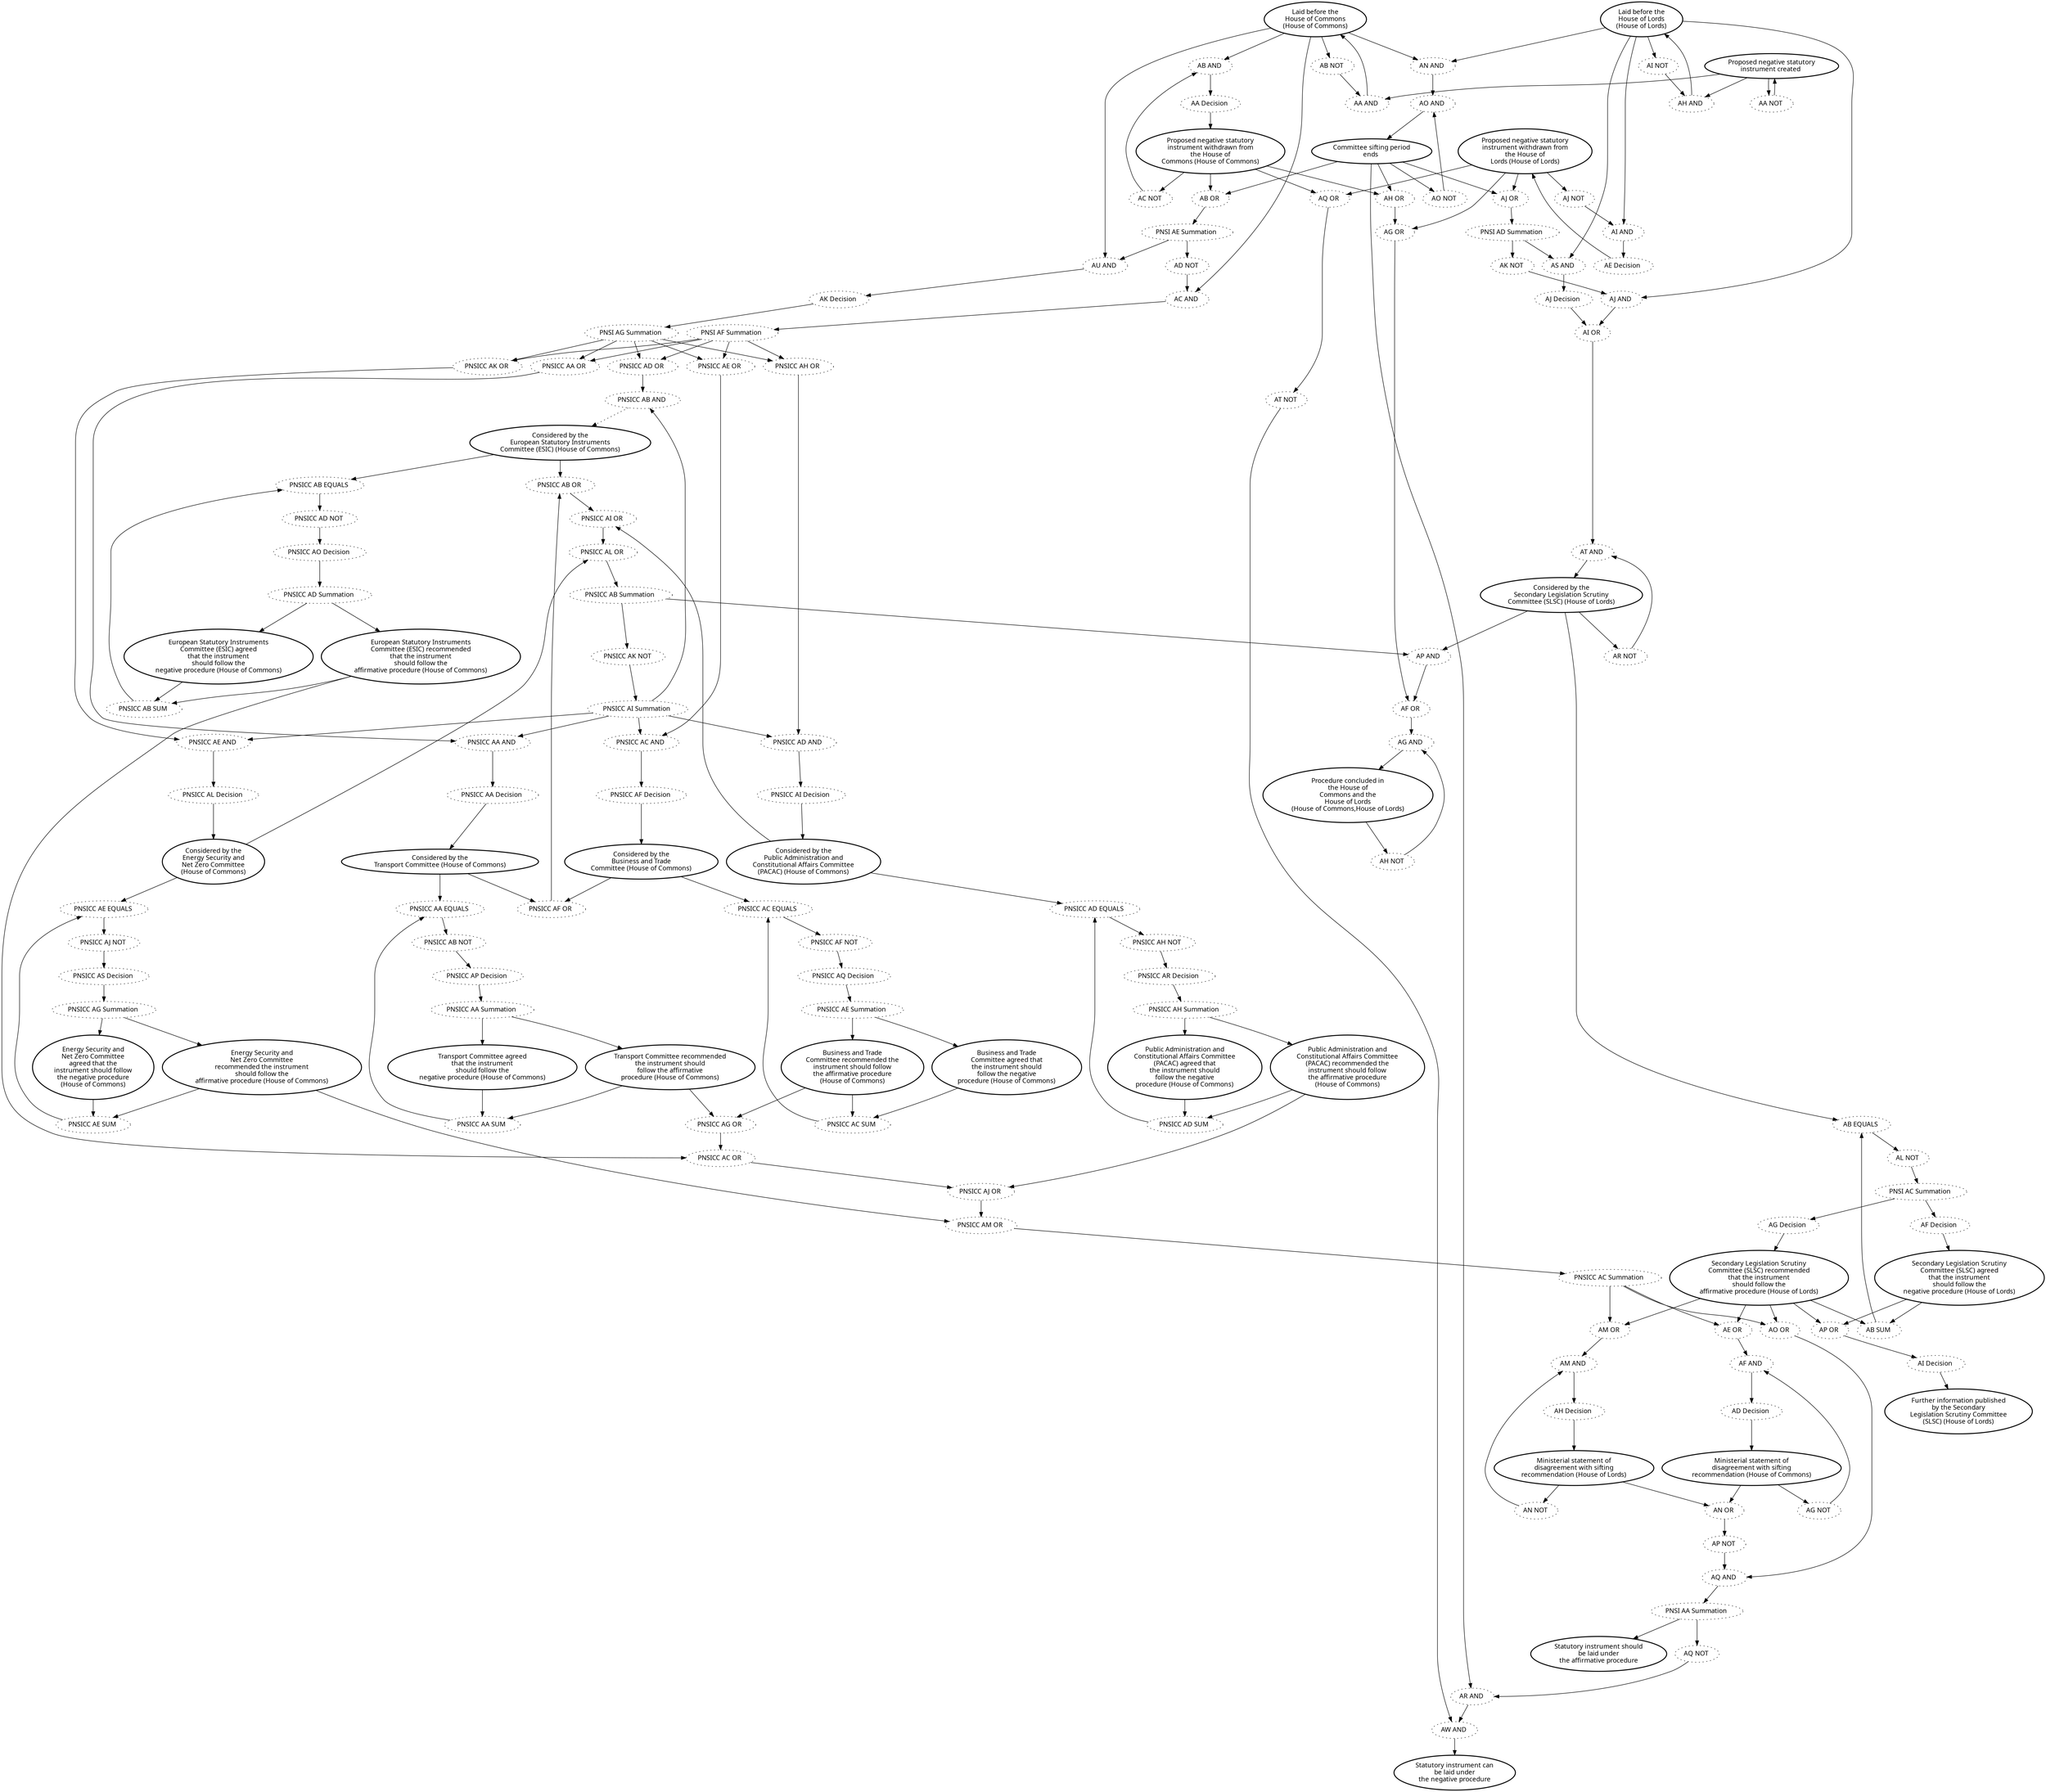 digraph{graph[fontname="calibri"];node[fontname="calibri"];edge[fontname="calibri"];edge [style=solid, color=black];"4"->"283"[label=""];edge[style=solid, color=black];edge [style=solid, color=black];"4"->"326"[label=""];edge[style=solid, color=black];edge [style=solid, color=black];"4"->"539"[label=""];edge[style=solid, color=black];edge [style=solid, color=black];"4"->"540"[label=""];edge[style=solid, color=black];edge [style=solid, color=black];"4"->"333"[label=""];edge[style=solid, color=black];edge [style=solid, color=black];"12"->"326"[label=""];edge[style=solid, color=black];edge [style=solid, color=black];"12"->"306"[label=""];edge[style=solid, color=black];edge [style=solid, color=black];"12"->"307"[label=""];edge[style=solid, color=black];edge [style=solid, color=black];"12"->"310"[label=""];edge[style=solid, color=black];edge [style=solid, color=black];"12"->"331"[label=""];edge[style=solid, color=black];edge [style=solid, color=black];"19"->"299"[label=""];edge[style=solid, color=black];edge [style=solid, color=black];"19"->"1045"[label=""];edge[style=solid, color=black];edge [style=solid, color=black];"19"->"407"[label=""];edge[style=solid, color=black];edge [style=solid, color=black];"65"->"3999"[label=""];edge[style=solid, color=black];edge [style=solid, color=black];"66"->"3999"[label=""];edge[style=solid, color=black];edge [style=solid, color=black];"66"->"3993"[label=""];edge[style=solid, color=black];edge [style=solid, color=black];"71"->"286"[label=""];edge[style=solid, color=black];edge [style=solid, color=black];"71"->"304"[label=""];edge[style=solid, color=black];edge [style=solid, color=black];"71"->"328"[label=""];edge[style=solid, color=black];edge [style=solid, color=black];"71"->"313"[label=""];edge[style=solid, color=black];edge [style=solid, color=black];"71"->"330"[label=""];edge[style=solid, color=black];edge [style=solid, color=black];"81"->"295"[label=""];edge[style=solid, color=black];edge [style=solid, color=black];"81"->"322"[label=""];edge[style=solid, color=black];edge [style=solid, color=black];"81"->"418"[label=""];edge[style=solid, color=black];edge [style=solid, color=black];"81"->"1014"[label=""];edge[style=solid, color=black];edge [style=solid, color=black];"81"->"419"[label=""];edge[style=solid, color=black];edge [style=solid, color=black];"93"->"4000"[label=""];edge[style=solid, color=black];edge [style=solid, color=black];"93"->"3992"[label=""];edge[style=solid, color=black];edge [style=solid, color=black];"98"->"1014"[label=""];edge[style=solid, color=black];edge [style=solid, color=black];"98"->"419"[label=""];edge[style=solid, color=black];edge [style=solid, color=black];"99"->"305"[label=""];edge[style=solid, color=black];edge [style=solid, color=black];"99"->"538"[label=""];edge[style=solid, color=black];edge [style=solid, color=black];"99"->"542"[label=""];edge[style=solid, color=black];edge [style=solid, color=black];"108"->"303"[label=""];edge[style=solid, color=black];edge [style=solid, color=black];"108"->"308"[label=""];edge[style=solid, color=black];edge [style=solid, color=black];"108"->"313"[label=""];edge[style=solid, color=black];edge [style=solid, color=black];"108"->"420"[label=""];edge[style=solid, color=black];edge [style=solid, color=black];"109"->"282"[label=""];edge[style=solid, color=black];edge [style=solid, color=black];"109"->"304"[label=""];edge[style=solid, color=black];edge [style=solid, color=black];"109"->"286"[label=""];edge[style=solid, color=black];edge [style=solid, color=black];"109"->"420"[label=""];edge[style=solid, color=black];edge [style=solid, color=black];"111"->"301"[label=""];edge[style=solid, color=black];edge [style=solid, color=black];"113"->"297"[label=""];edge[style=solid, color=black];edge [style=solid, color=black];"113"->"417"[label=""];edge[style=solid, color=black];edge [style=solid, color=black];"114"->"325"[label=""];edge[style=solid, color=black];edge [style=solid, color=black];"114"->"417"[label=""];edge[style=solid, color=black];edge [style=solid, color=black];"281"->"109"[label=""];edge[style=solid, color=black];edge [style=solid, color=black];"282"->"540"[label=""];edge[style=solid, color=black];edge [style=solid, color=black];"283"->"3821"[label=""];edge[style=solid, color=black];edge [style=solid, color=black];"284"->"283"[label=""];edge[style=solid, color=black];edge [style=solid, color=black];"286"->"3186"[label=""];edge[style=solid, color=black];edge [style=solid, color=black];"295"->"296"[label=""];edge[style=solid, color=black];edge [style=solid, color=black];"296"->"298"[label=""];edge[style=solid, color=black];edge [style=solid, color=black];"297"->"296"[label=""];edge[style=solid, color=black];edge [style=solid, color=black];"298"->"113"[label=""];edge[style=solid, color=black];edge [style=solid, color=black];"299"->"302"[label=""];edge[style=solid, color=black];edge [style=solid, color=black];"300"->"111"[label=""];edge[style=solid, color=black];edge [style=solid, color=black];"301"->"300"[label=""];edge[style=solid, color=black];edge [style=solid, color=black];"302"->"300"[label=""];edge[style=solid, color=black];edge [style=solid, color=black];"303"->"302"[label=""];edge[style=solid, color=black];edge [style=solid, color=black];"304"->"303"[label=""];edge[style=solid, color=black];edge [style=solid, color=black];"305"->"12"[label=""];edge[style=solid, color=black];edge [style=solid, color=black];"306"->"305"[label=""];edge[style=solid, color=black];edge [style=solid, color=black];"307"->"309"[label=""];edge[style=solid, color=black];edge [style=solid, color=black];"308"->"307"[label=""];edge[style=solid, color=black];edge [style=solid, color=black];"309"->"108"[label=""];edge[style=solid, color=black];edge [style=solid, color=black];"310"->"312"[label=""];edge[style=solid, color=black];edge [style=solid, color=black];"311"->"310"[label=""];edge[style=solid, color=black];edge [style=solid, color=black];"312"->"332"[label=""];edge[style=solid, color=black];edge [style=solid, color=black];"313"->"3187"[label=""];edge[style=solid, color=black];edge [style=solid, color=black];"316"->"3068"[label=""];edge[style=solid, color=black];edge [style=solid, color=black];"320"->"98"[label=""];edge[style=solid, color=black];edge [style=solid, color=black];"321"->"81"[label=""];edge[style=solid, color=black];edge [style=solid, color=black];"322"->"323"[label=""];edge[style=solid, color=black];edge [style=solid, color=black];"323"->"324"[label=""];edge[style=solid, color=black];edge [style=solid, color=black];"324"->"114"[label=""];edge[style=solid, color=black];edge [style=solid, color=black];"325"->"323"[label=""];edge[style=solid, color=black];edge [style=solid, color=black];"326"->"327"[label=""];edge[style=solid, color=black];edge [style=solid, color=black];"327"->"71"[label=""];edge[style=solid, color=black];edge [style=solid, color=black];"328"->"327"[label=""];edge[style=solid, color=black];edge [style=solid, color=black];"329"->"2834"[label=""];edge[style=solid, color=black];edge [style=solid, color=black];"330"->"335"[label=""];edge[style=solid, color=black];edge [style=solid, color=black];"331"->"490"[label=""];edge[style=solid, color=black];edge [style=solid, color=black];"332"->"19"[label=""];edge[style=solid, color=black];edge [style=solid, color=black];"333"->"491"[label=""];edge[style=solid, color=black];edge [style=solid, color=black];"335"->"2833"[label=""];edge[style=solid, color=black];edge [style=solid, color=black];"405"->"329"[label=""];edge[style=solid, color=black];edge [style=solid, color=black];"406"->"330"[label=""];edge[style=solid, color=black];edge [style=solid, color=black];"407"->"332"[label=""];edge[style=solid, color=black];edge [style=solid, color=black];"409"->"335"[label=""];edge[style=solid, color=black];edge [style=solid, color=black];"417"->"405"[label=""];edge[style=solid, color=black];edge [style=solid, color=black];"418"->"329"[label=""];edge[style=solid, color=black];edge [style=solid, color=black];"419"->"489"[label=""];edge[style=solid, color=black];edge [style=solid, color=black];"420"->"409"[label=""];edge[style=solid, color=black];edge [style=solid, color=black];"489"->"224"[label=""];edge[style=solid, color=black];edge [style=solid, color=black];"490"->"312"[label=""];edge[style=solid, color=black];edge [style=solid, color=black];"491"->"3822"[label=""];edge[style=solid, color=black];edge [style=solid, color=black];"538"->"4"[label=""];edge[style=solid, color=black];edge [style=solid, color=black];"539"->"538"[label=""];edge[style=solid, color=black];edge [style=solid, color=black];"540"->"281"[label=""];edge[style=solid, color=black];edge [style=solid, color=black];"542"->"99"[label=""];edge[style=solid, color=black];edge [style=solid, color=black];"1014"->"1045"[label=""];edge[style=solid, color=black];edge [style=solid, color=black];"1045"->"316"[label=""];edge[style=solid, color=black];edge [style=solid, color=black];"2834"->"2832"[label=""];edge[style=solid, color=black];edge [style=solid, color=black];"2834"->"406"[label=""];edge[style=solid, color=black];edge [style=solid, color=black];"2901"->"4015"[label=""];edge[style=solid, color=black];edge [style=solid, color=black];"2901"->"4009"[label=""];edge[style=solid, color=black];edge [style=solid, color=black];"3068"->"320"[label=""];edge[style=solid, color=black];edge [style=solid, color=black];"3068"->"321"[label=""];edge[style=solid, color=black];edge [style=solid, color=black];"3186"->"284"[label=""];edge[style=solid, color=black];edge [style=solid, color=black];"3186"->"333"[label=""];edge[style=solid, color=black];edge [style=solid, color=black];"3187"->"311"[label=""];edge[style=solid, color=black];edge [style=solid, color=black];"3187"->"331"[label=""];edge[style=solid, color=black];edge [style=solid, color=black];"3821"->"3994"[label=""];edge[style=solid, color=black];edge [style=solid, color=black];"3821"->"3978"[label=""];edge[style=solid, color=black];edge [style=solid, color=black];"3821"->"4014"[label=""];edge[style=solid, color=black];edge [style=solid, color=black];"3821"->"4102"[label=""];edge[style=solid, color=black];edge [style=solid, color=black];"3821"->"4120"[label=""];edge[style=solid, color=black];edge [style=solid, color=black];"3822"->"3994"[label=""];edge[style=solid, color=black];edge [style=solid, color=black];"3822"->"3978"[label=""];edge[style=solid, color=black];edge [style=solid, color=black];"3822"->"4014"[label=""];edge[style=solid, color=black];edge [style=solid, color=black];"3822"->"4102"[label=""];edge[style=solid, color=black];edge [style=solid, color=black];"3822"->"4120"[label=""];edge[style=solid, color=black];edge [style=solid, color=black];"3977"->"3981"[label=""];edge[style=solid, color=black];edge [style=solid, color=black];"3978"->"3977"[label=""];edge[style=solid, color=black];edge [style=solid, color=black];"3979"->"3980"[label=""];edge[style=solid, color=black];edge [style=solid, color=black];"3980"->"3985"[label=""];edge[style=solid, color=black];edge [style=solid, color=black];"3981"->"3988"[label=""];edge[style=solid, color=black];edge [style=solid, color=black];"3985"->"4241"[label=""];edge[style=solid, color=black];edge [style=solid, color=black];"3986"->"3989"[label=""];edge[style=solid, color=black];edge [style=solid, color=black];"3986"->"3990"[label=""];edge[style=solid, color=black];edge [style=solid, color=black];"3987"->"299"[label=""];edge[style=solid, color=black];edge [style=solid, color=black];"3987"->"4245"[label=""];edge[style=solid, color=black];edge [style=solid, color=black];"3988"->"3980"[label=""];edge[style=solid, color=black];edge [style=solid, color=black];"3988"->"4015"[label=""];edge[style=solid, color=black];edge [style=solid, color=black];"3989"->"3979"[label=""];edge[style=solid, color=black];edge [style=solid, color=black];"3990"->"3979"[label=""];edge[style=solid, color=black];edge [style=solid, color=black];"3990"->"4016"[label=""];edge[style=solid, color=black];edge [style=dotted, color=black];"3991"->"93"[label=""];edge[style=solid, color=black];edge [style=solid, color=black];"3992"->"4115"[label=""];edge[style=solid, color=black];edge [style=solid, color=black];"3993"->"4116"[label=""];edge[style=solid, color=black];edge [style=solid, color=black];"3994"->"3991"[label=""];edge[style=solid, color=black];edge [style=solid, color=black];"3996"->"4240"[label=""];edge[style=solid, color=black];edge [style=solid, color=black];"3999"->"4000"[label=""];edge[style=solid, color=black];edge [style=solid, color=black];"4000"->"3996"[label=""];edge[style=solid, color=black];edge [style=solid, color=black];"4001"->"65"[label=""];edge[style=solid, color=black];edge [style=solid, color=black];"4001"->"66"[label=""];edge[style=solid, color=black];edge [style=solid, color=black];"4002"->"295"[label=""];edge[style=solid, color=black];edge [style=solid, color=black];"4002"->"322"[label=""];edge[style=solid, color=black];edge [style=solid, color=black];"4002"->"418"[label=""];edge[style=solid, color=black];edge [style=solid, color=black];"4004"->"4242"[label=""];edge[style=solid, color=black];edge [style=solid, color=black];"4005"->"4006"[label=""];edge[style=solid, color=black];edge [style=solid, color=black];"4006"->"2901"[label=""];edge[style=solid, color=black];edge [style=solid, color=black];"4009"->"4004"[label=""];edge[style=solid, color=black];edge [style=solid, color=black];"4010"->"4009"[label=""];edge[style=solid, color=black];edge [style=solid, color=black];"4011"->"4012"[label=""];edge[style=solid, color=black];edge [style=solid, color=black];"4011"->"4013"[label=""];edge[style=solid, color=black];edge [style=solid, color=black];"4012"->"4010"[label=""];edge[style=solid, color=black];edge [style=solid, color=black];"4013"->"4010"[label=""];edge[style=solid, color=black];edge [style=solid, color=black];"4013"->"4016"[label=""];edge[style=solid, color=black];edge [style=solid, color=black];"4014"->"4005"[label=""];edge[style=solid, color=black];edge [style=solid, color=black];"4015"->"3992"[label=""];edge[style=solid, color=black];edge [style=solid, color=black];"4016"->"3993"[label=""];edge[style=solid, color=black];edge [style=solid, color=black];"4102"->"4103"[label=""];edge[style=solid, color=black];edge [style=solid, color=black];"4103"->"4105"[label=""];edge[style=solid, color=black];edge [style=solid, color=black];"4105"->"4106"[label=""];edge[style=solid, color=black];edge [style=solid, color=black];"4106"->"4107"[label=""];edge[style=solid, color=black];edge [style=solid, color=black];"4106"->"4115"[label=""];edge[style=solid, color=black];edge [style=solid, color=black];"4107"->"4111"[label=""];edge[style=solid, color=black];edge [style=solid, color=black];"4108"->"4107"[label=""];edge[style=solid, color=black];edge [style=solid, color=black];"4109"->"4108"[label=""];edge[style=solid, color=black];edge [style=solid, color=black];"4110"->"4108"[label=""];edge[style=solid, color=black];edge [style=solid, color=black];"4110"->"4116"[label=""];edge[style=solid, color=black];edge [style=solid, color=black];"4111"->"4243"[label=""];edge[style=solid, color=black];edge [style=solid, color=black];"4112"->"4109"[label=""];edge[style=solid, color=black];edge [style=solid, color=black];"4112"->"4110"[label=""];edge[style=solid, color=black];edge [style=solid, color=black];"4115"->"4128"[label=""];edge[style=solid, color=black];edge [style=solid, color=black];"4116"->"4129"[label=""];edge[style=solid, color=black];edge [style=solid, color=black];"4117"->"4128"[label=""];edge[style=solid, color=black];edge [style=solid, color=black];"4117"->"4124"[label=""];edge[style=solid, color=black];edge [style=solid, color=black];"4118"->"4130"[label=""];edge[style=solid, color=black];edge [style=solid, color=black];"4119"->"4130"[label=""];edge[style=solid, color=black];edge [style=solid, color=black];"4119"->"4129"[label=""];edge[style=solid, color=black];edge [style=solid, color=black];"4120"->"4122"[label=""];edge[style=solid, color=black];edge [style=solid, color=black];"4122"->"4123"[label=""];edge[style=solid, color=black];edge [style=solid, color=black];"4123"->"4117"[label=""];edge[style=solid, color=black];edge [style=solid, color=black];"4124"->"4125"[label=""];edge[style=solid, color=black];edge [style=solid, color=black];"4125"->"4244"[label=""];edge[style=solid, color=black];edge [style=solid, color=black];"4128"->"3987"[label=""];edge[style=solid, color=black];edge [style=solid, color=black];"4129"->"4002"[label=""];edge[style=solid, color=black];edge [style=solid, color=black];"4130"->"4124"[label=""];edge[style=solid, color=black];edge [style=solid, color=black];"4131"->"4118"[label=""];edge[style=solid, color=black];edge [style=solid, color=black];"4131"->"4119"[label=""];edge[style=solid, color=black];edge [style=solid, color=black];"4240"->"4001"[label=""];edge[style=solid, color=black];edge [style=solid, color=black];"4241"->"3986"[label=""];edge[style=solid, color=black];edge [style=solid, color=black];"4242"->"4011"[label=""];edge[style=solid, color=black];edge [style=solid, color=black];"4243"->"4112"[label=""];edge[style=solid, color=black];edge [style=solid, color=black];"4244"->"4131"[label=""];edge[style=solid, color=black];edge [style=solid, color=black];"4245"->"4246"[label=""];edge[style=solid, color=black];edge [style=solid, color=black];"4246"->"3991"[label=""];edge[style=solid, color=black];edge [style=solid, color=black];"4246"->"3977"[label=""];edge[style=solid, color=black];edge [style=solid, color=black];"4246"->"4005"[label=""];edge[style=solid, color=black];edge [style=solid, color=black];"4246"->"4103"[label=""];edge[style=solid, color=black];edge [style=solid, color=black];"4246"->"4122"[label=""];edge[style=solid, color=black];"4" [label="Laid before the\nHouse of Commons\n(House of Commons)", style=bold];"12" [label="Laid before the\nHouse of Lords\n(House of Lords)", style=bold];"19" [label="Considered by the\nSecondary Legislation Scrutiny\nCommittee (SLSC) (House of Lords)", style=bold];"65" [label="European Statutory Instruments\nCommittee (ESIC) agreed\nthat the instrument\nshould follow the\nnegative procedure (House of Commons)", style=bold];"66" [label="European Statutory Instruments\nCommittee (ESIC) recommended\nthat the instrument\nshould follow the\naffirmative procedure (House of Commons)", style=bold];"71" [label="Committee sifting period\nends ", style=bold];"81" [label="Secondary Legislation Scrutiny\nCommittee (SLSC) recommended\nthat the instrument\nshould follow the\naffirmative procedure (House of Lords)", style=bold];"93" [label="Considered by the\nEuropean Statutory Instruments\nCommittee (ESIC) (House of Commons)", style=bold];"98" [label="Secondary Legislation Scrutiny\nCommittee (SLSC) agreed\nthat the instrument\nshould follow the\nnegative procedure (House of Lords)", style=bold];"99" [label="Proposed negative statutory\ninstrument created ", style=bold];"108" [label="Proposed negative statutory\ninstrument withdrawn from\nthe House of\nLords (House of Lords)", style=bold];"109" [label="Proposed negative statutory\ninstrument withdrawn from\nthe House of\nCommons (House of Commons)", style=bold];"111" [label="Procedure concluded in\nthe House of\nCommons and the\nHouse of Lords\n(House of Commons,House of Lords)", style=bold];"113" [label="Ministerial statement of\ndisagreement with sifting\nrecommendation (House of Commons)", style=bold];"114" [label="Ministerial statement of\ndisagreement with sifting\nrecommendation (House of Lords)", style=bold];"281" [label="AA Decision ", style=dotted];"282" [label="AC NOT ", style=dotted];"283" [label="AC AND ", style=dotted];"284" [label="AD NOT ", style=dotted];"286" [label="AB OR ", style=dotted];"295" [label="AE OR ", style=dotted];"296" [label="AF AND ", style=dotted];"297" [label="AG NOT ", style=dotted];"298" [label="AD Decision ", style=dotted];"299" [label="AP AND ", style=dotted];"300" [label="AG AND ", style=dotted];"301" [label="AH NOT ", style=dotted];"302" [label="AF OR ", style=dotted];"303" [label="AG OR ", style=dotted];"304" [label="AH OR ", style=dotted];"305" [label="AH AND ", style=dotted];"306" [label="AI NOT ", style=dotted];"307" [label="AI AND ", style=dotted];"308" [label="AJ NOT ", style=dotted];"309" [label="AE Decision ", style=dotted];"310" [label="AJ AND ", style=dotted];"311" [label="AK NOT ", style=dotted];"312" [label="AI OR ", style=dotted];"313" [label="AJ OR ", style=dotted];"316" [label="AL NOT ", style=dotted];"320" [label="AF Decision ", style=dotted];"321" [label="AG Decision ", style=dotted];"322" [label="AM OR ", style=dotted];"323" [label="AM AND ", style=dotted];"324" [label="AH Decision ", style=dotted];"325" [label="AN NOT ", style=dotted];"326" [label="AN AND ", style=dotted];"327" [label="AO AND ", style=dotted];"328" [label="AO NOT ", style=dotted];"329" [label="AQ AND ", style=dotted];"330" [label="AR AND ", style=dotted];"331" [label="AS AND ", style=dotted];"332" [label="AT AND ", style=dotted];"333" [label="AU AND ", style=dotted];"335" [label="AW AND ", style=dotted];"405" [label="AP NOT ", style=dotted];"406" [label="AQ NOT ", style=dotted];"407" [label="AR NOT ", style=dotted];"409" [label="AT NOT ", style=dotted];"417" [label="AN OR ", style=dotted];"418" [label="AO OR ", style=dotted];"419" [label="AP OR ", style=dotted];"420" [label="AQ OR ", style=dotted];"489" [label="AI Decision ", style=dotted];"490" [label="AJ Decision ", style=dotted];"491" [label="AK Decision ", style=dotted];"538" [label="AA AND ", style=dotted];"539" [label="AB NOT ", style=dotted];"540" [label="AB AND ", style=dotted];"542" [label="AA NOT ", style=dotted];"1014" [label="AB SUM ", style=dotted];"1045" [label="AB EQUALS ", style=dotted];"2834" [label="PNSI AA Summation ", style=dotted];"2901" [label="Considered by the\nBusiness and Trade\nCommittee (House of Commons)", style=bold];"3068" [label="PNSI AC Summation ", style=dotted];"3186" [label="PNSI AE Summation ", style=dotted];"3187" [label="PNSI AD Summation ", style=dotted];"3821" [label="PNSI AF Summation ", style=dotted];"3822" [label="PNSI AG Summation ", style=dotted];"3977" [label="PNSICC AA AND ", style=dotted];"3978" [label="PNSICC AA OR ", style=dotted];"3979" [label="PNSICC AA SUM ", style=dotted];"3980" [label="PNSICC AA EQUALS ", style=dotted];"3981" [label="PNSICC AA Decision ", style=dotted];"3985" [label="PNSICC AB NOT ", style=dotted];"3986" [label="PNSICC AA Summation ", style=dotted];"3987" [label="PNSICC AB Summation ", style=dotted];"3988" [label="Considered by the\nTransport Committee (House of Commons)", style=bold];"3989" [label="Transport Committee agreed\nthat the instrument\nshould follow the\nnegative procedure (House of Commons)", style=bold];"3990" [label="Transport Committee recommended\nthe instrument should\nfollow the affirmative\nprocedure (House of Commons)", style=bold];"3991" [label="PNSICC AB AND ", style=dotted];"3992" [label="PNSICC AB OR ", style=dotted];"3993" [label="PNSICC AC OR ", style=dotted];"3994" [label="PNSICC AD OR ", style=dotted];"3996" [label="PNSICC AD NOT ", style=dotted];"3999" [label="PNSICC AB SUM ", style=dotted];"4000" [label="PNSICC AB EQUALS ", style=dotted];"4001" [label="PNSICC AD Summation ", style=dotted];"4002" [label="PNSICC AC Summation ", style=dotted];"4004" [label="PNSICC AF NOT ", style=dotted];"4005" [label="PNSICC AC AND ", style=dotted];"4006" [label="PNSICC AF Decision ", style=dotted];"4009" [label="PNSICC AC EQUALS ", style=dotted];"4010" [label="PNSICC AC SUM ", style=dotted];"4011" [label="PNSICC AE Summation ", style=dotted];"4012" [label="Business and Trade\nCommittee agreed that\nthe instrument should\nfollow the negative\nprocedure (House of Commons)", style=bold];"4013" [label="Business and Trade\nCommittee recommended the\ninstrument should follow\nthe affirmative procedure\n(House of Commons)", style=bold];"4014" [label="PNSICC AE OR ", style=dotted];"4015" [label="PNSICC AF OR ", style=dotted];"4016" [label="PNSICC AG OR ", style=dotted];"4102" [label="PNSICC AH OR ", style=dotted];"4103" [label="PNSICC AD AND ", style=dotted];"4105" [label="PNSICC AI Decision ", style=dotted];"4106" [label="Considered by the\nPublic Administration and\nConstitutional Affairs Committee\n(PACAC) (House of Commons)", style=bold];"4107" [label="PNSICC AD EQUALS ", style=dotted];"4108" [label="PNSICC AD SUM ", style=dotted];"4109" [label="Public Administration and\nConstitutional Affairs Committee\n(PACAC) agreed that\nthe instrument should\nfollow the negative\nprocedure (House of Commons)", style=bold];"4110" [label="Public Administration and\nConstitutional Affairs Committee\n(PACAC) recommended the\ninstrument should follow\nthe affirmative procedure\n(House of Commons)", style=bold];"4111" [label="PNSICC AH NOT ", style=dotted];"4112" [label="PNSICC AH Summation ", style=dotted];"4115" [label="PNSICC AI OR ", style=dotted];"4116" [label="PNSICC AJ OR ", style=dotted];"4117" [label="Considered by the\nEnergy Security and\nNet Zero Committee\n(House of Commons)", style=bold];"4118" [label="Energy Security and\nNet Zero Committee\nagreed that the\ninstrument should follow\nthe negative procedure\n(House of Commons)", style=bold];"4119" [label="Energy Security and\nNet Zero Committee\nrecommended the instrument\nshould follow the\naffirmative procedure (House of Commons)", style=bold];"4120" [label="PNSICC AK OR ", style=dotted];"4122" [label="PNSICC AE AND ", style=dotted];"4123" [label="PNSICC AL Decision ", style=dotted];"4124" [label="PNSICC AE EQUALS ", style=dotted];"4125" [label="PNSICC AJ NOT ", style=dotted];"4128" [label="PNSICC AL OR ", style=dotted];"4129" [label="PNSICC AM OR ", style=dotted];"4130" [label="PNSICC AE SUM ", style=dotted];"4131" [label="PNSICC AG Summation ", style=dotted];"4240" [label="PNSICC AO Decision ", style=dotted];"4241" [label="PNSICC AP Decision ", style=dotted];"4242" [label="PNSICC AQ Decision ", style=dotted];"4243" [label="PNSICC AR Decision ", style=dotted];"4244" [label="PNSICC AS Decision ", style=dotted];"4245" [label="PNSICC AK NOT ", style=dotted];"4246" [label="PNSICC AI Summation ", style=dotted];"2833" [label="Statutory instrument can\nbe laid under\nthe negative procedure\n", style=bold];"224" [label="Further information published\nby the Secondary\nLegislation Scrutiny Committee\n(SLSC) (House of Lords)", style=bold];"2832" [label="Statutory instrument should\nbe laid under\nthe affirmative procedure\n", style=bold];}
